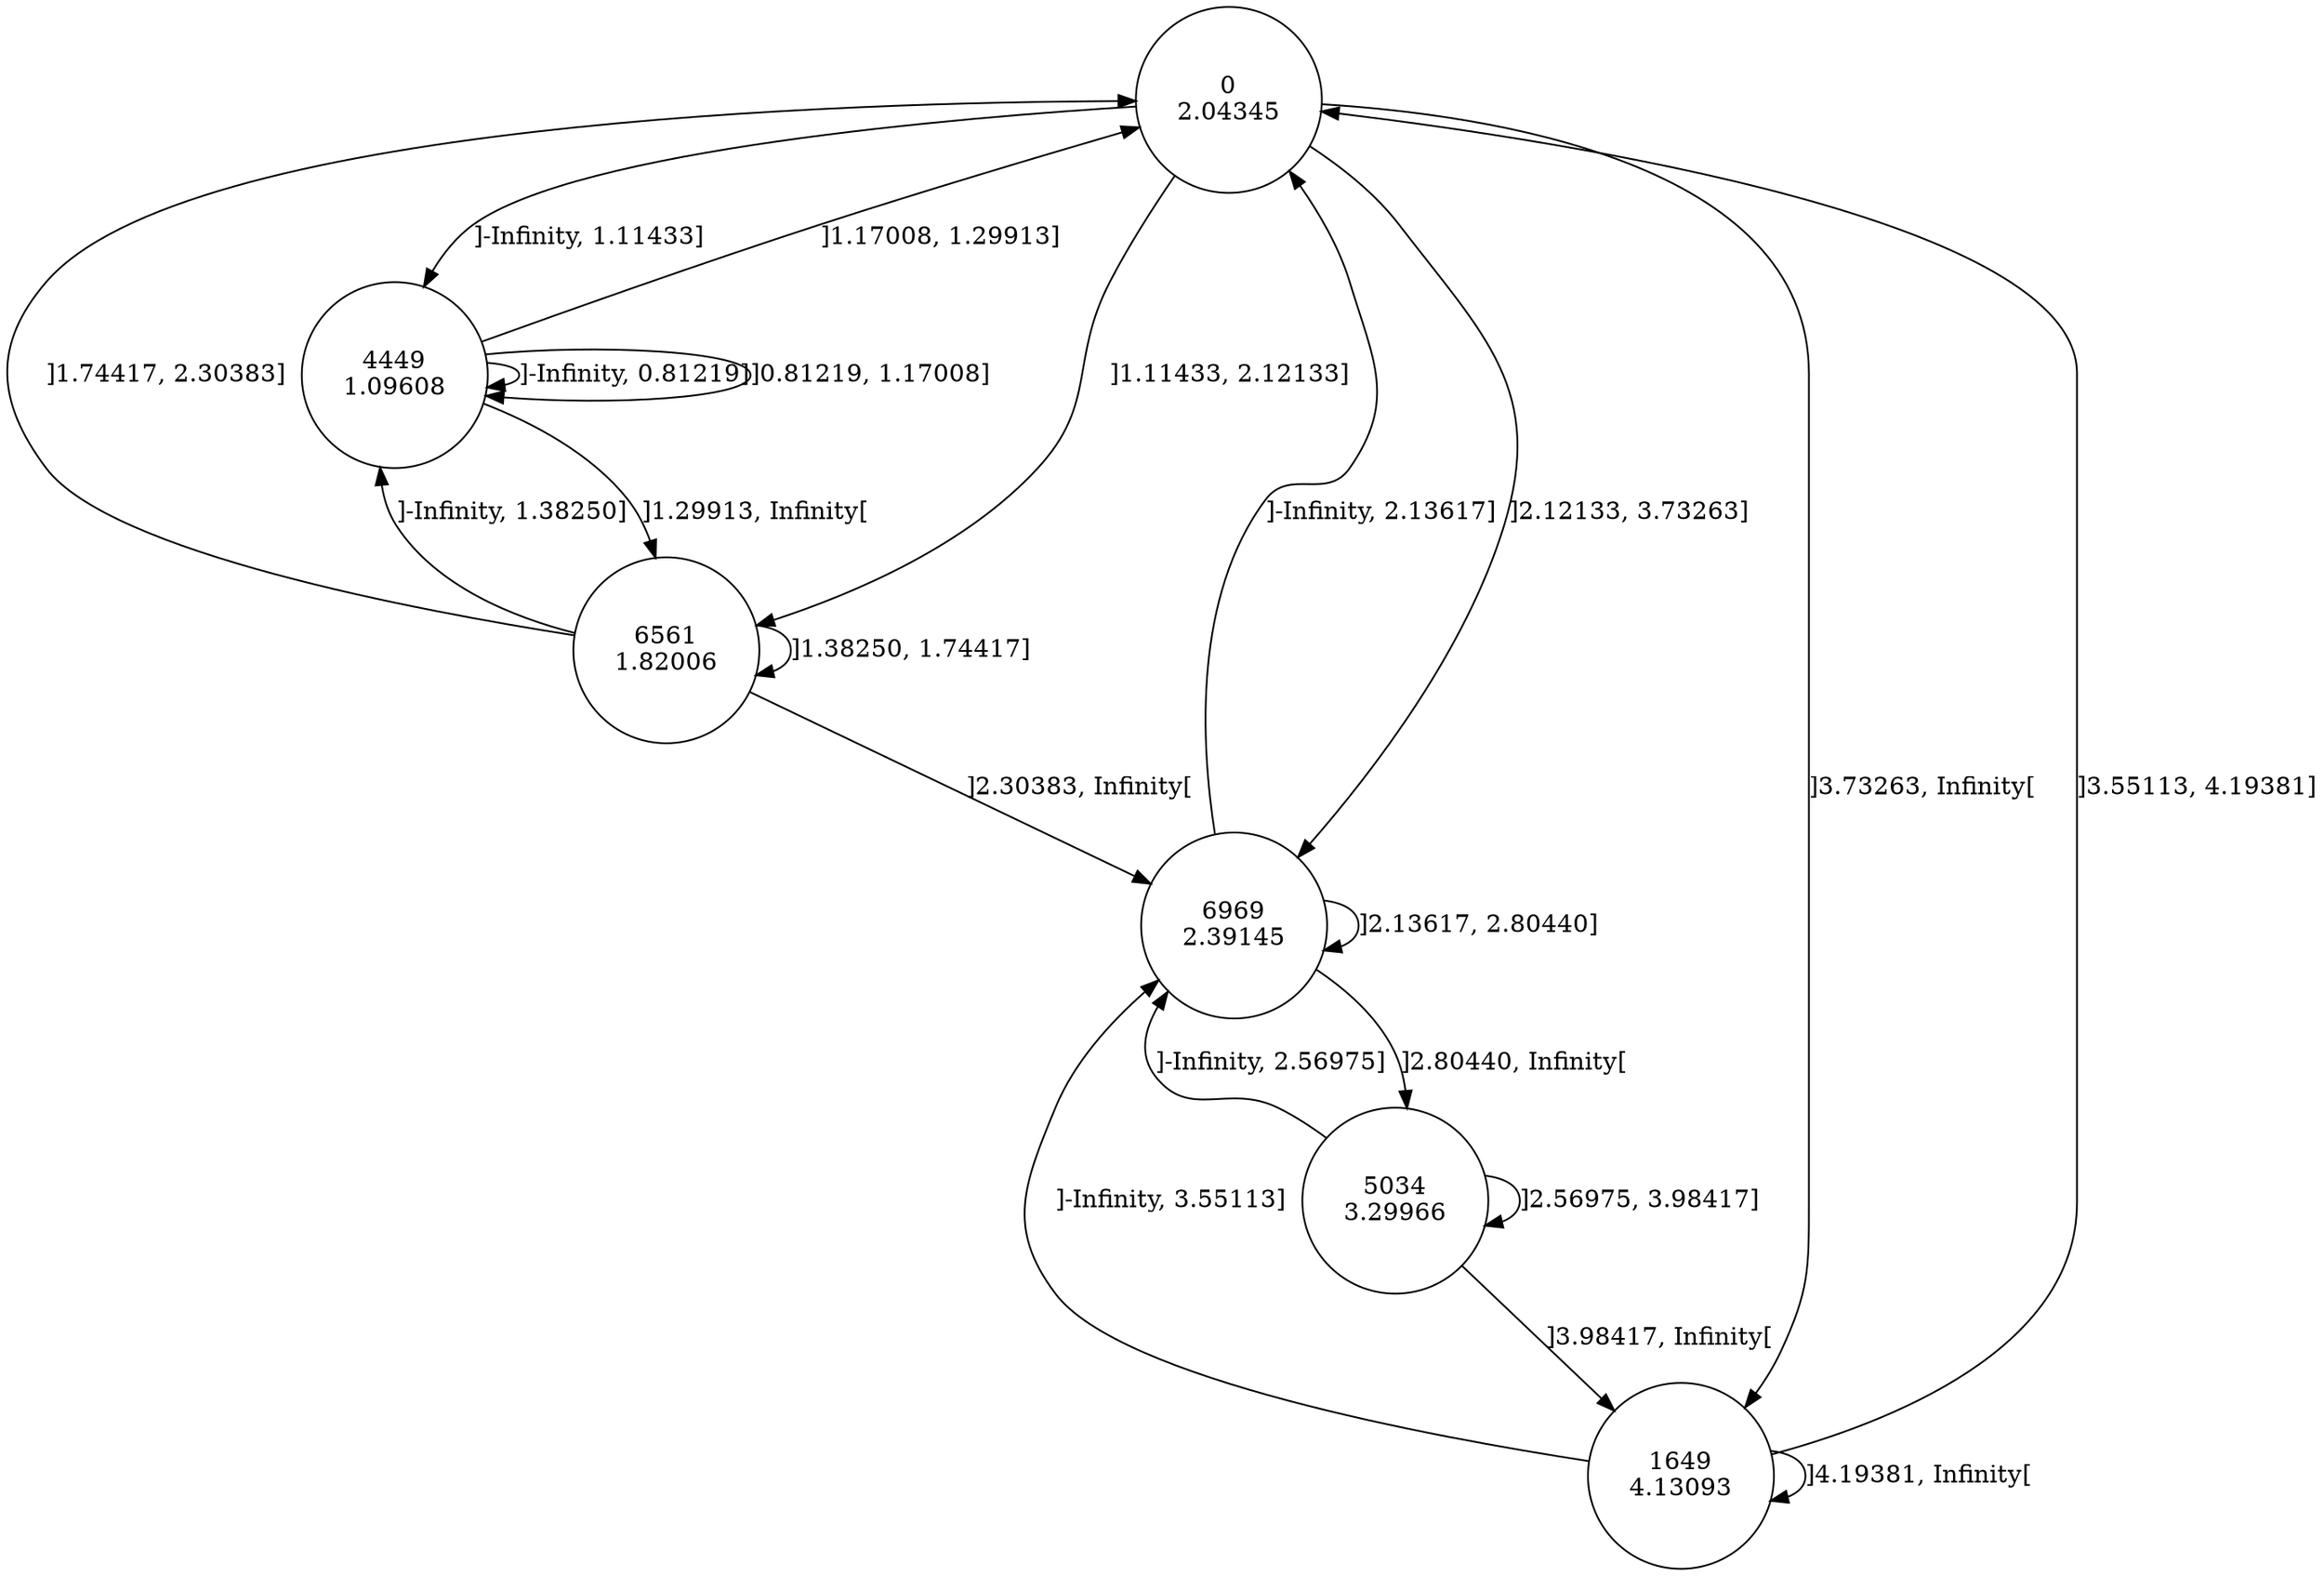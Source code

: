 digraph DFA {
0 [shape=circle, label="0\n2.04345"];
	0 -> 4449 [label="]-Infinity, 1.11433]"];
	0 -> 6561 [label="]1.11433, 2.12133]"];
	0 -> 6969 [label="]2.12133, 3.73263]"];
	0 -> 1649 [label="]3.73263, Infinity["];
1649 [shape=circle, label="1649\n4.13093"];
	1649 -> 6969 [label="]-Infinity, 3.55113]"];
	1649 -> 0 [label="]3.55113, 4.19381]"];
	1649 -> 1649 [label="]4.19381, Infinity["];
6969 [shape=circle, label="6969\n2.39145"];
	6969 -> 0 [label="]-Infinity, 2.13617]"];
	6969 -> 6969 [label="]2.13617, 2.80440]"];
	6969 -> 5034 [label="]2.80440, Infinity["];
5034 [shape=circle, label="5034\n3.29966"];
	5034 -> 6969 [label="]-Infinity, 2.56975]"];
	5034 -> 5034 [label="]2.56975, 3.98417]"];
	5034 -> 1649 [label="]3.98417, Infinity["];
6561 [shape=circle, label="6561\n1.82006"];
	6561 -> 4449 [label="]-Infinity, 1.38250]"];
	6561 -> 6561 [label="]1.38250, 1.74417]"];
	6561 -> 0 [label="]1.74417, 2.30383]"];
	6561 -> 6969 [label="]2.30383, Infinity["];
4449 [shape=circle, label="4449\n1.09608"];
	4449 -> 4449 [label="]-Infinity, 0.81219]"];
	4449 -> 4449 [label="]0.81219, 1.17008]"];
	4449 -> 0 [label="]1.17008, 1.29913]"];
	4449 -> 6561 [label="]1.29913, Infinity["];
}